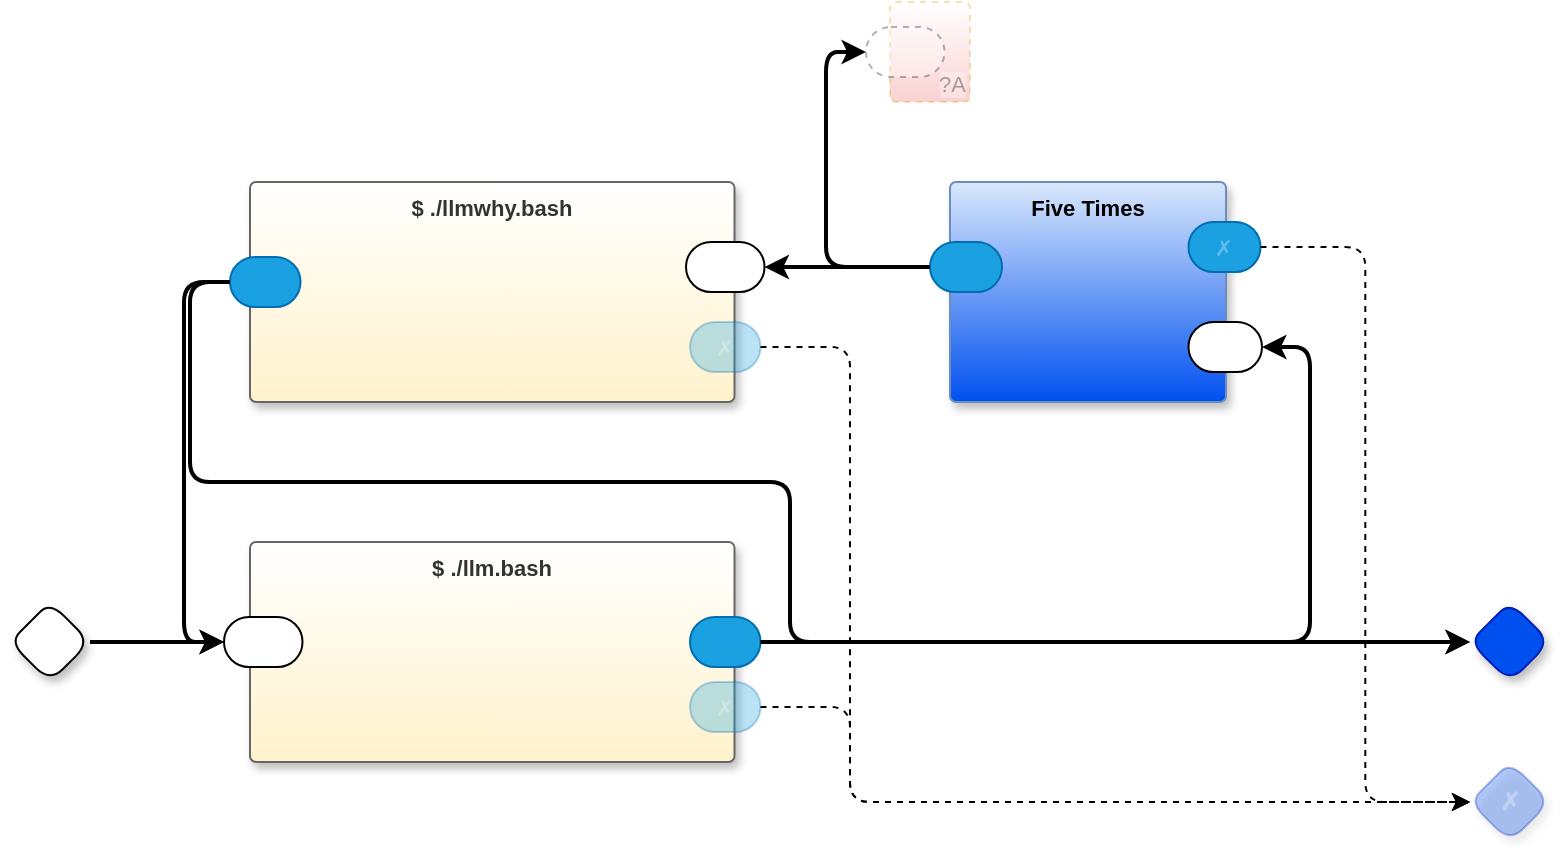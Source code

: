 <mxfile version="26.1.1">
  <diagram name="main" id="m0zTKrYATkNEm8Ja8VeW">
    <mxGraphModel dx="799" dy="1621" grid="1" gridSize="10" guides="1" tooltips="1" connect="1" arrows="1" fold="1" page="1" pageScale="1" pageWidth="850" pageHeight="1100" math="0" shadow="0">
      <root>
        <mxCell id="0" />
        <mxCell id="1" parent="0" />
        <mxCell id="m3rVj-qdc9ypze6SkFHS-17" style="edgeStyle=orthogonalEdgeStyle;rounded=0;orthogonalLoop=1;jettySize=auto;html=1;exitX=1;exitY=0.5;exitDx=0;exitDy=0;exitPerimeter=0;strokeWidth=2;" parent="1" source="m3rVj-qdc9ypze6SkFHS-1" target="m3rVj-qdc9ypze6SkFHS-9" edge="1">
          <mxGeometry relative="1" as="geometry" />
        </mxCell>
        <mxCell id="m3rVj-qdc9ypze6SkFHS-1" value="" style="rhombus;whiteSpace=wrap;html=1;rounded=1;fontStyle=1;glass=0;sketch=0;fontSize=12;points=[[0,0.5,0,0,0],[0.5,0,0,0,0],[0.5,1,0,0,0],[1,0.5,0,0,0]];shadow=1;fontFamily=Helvetica;fontColor=default;" parent="1" vertex="1">
          <mxGeometry x="80" y="140" width="40" height="40" as="geometry" />
        </mxCell>
        <mxCell id="m3rVj-qdc9ypze6SkFHS-2" value="" style="rhombus;whiteSpace=wrap;html=1;rounded=1;fontStyle=1;glass=0;sketch=0;fontSize=12;points=[[0,0.5,0,0,0],[0.5,0,0,0,0],[0.5,1,0,0,0],[1,0.5,0,0,0]];shadow=1;fillColor=#0050ef;fontColor=#ffffff;strokeColor=#001DBC;fontFamily=Helvetica;" parent="1" vertex="1">
          <mxGeometry x="810" y="140" width="40" height="40" as="geometry" />
        </mxCell>
        <mxCell id="m3rVj-qdc9ypze6SkFHS-8" value="$ ./llm.bash" style="rounded=1;whiteSpace=wrap;html=1;sketch=0;container=1;recursiveResize=0;verticalAlign=top;arcSize=6;fontStyle=1;autosize=0;points=[];absoluteArcSize=1;shadow=1;strokeColor=#666666;fillColor=#FFFFFF;fontColor=#333333;connectable=0;gradientColor=#FFF2CC;fontFamily=Helvetica;fontSize=11;" parent="1" vertex="1">
          <mxGeometry x="200" y="110" width="242.25" height="110" as="geometry">
            <mxRectangle x="-98" y="-1230" width="99" height="26" as="alternateBounds" />
          </mxGeometry>
        </mxCell>
        <mxCell id="m3rVj-qdc9ypze6SkFHS-9" value="" style="rounded=1;whiteSpace=wrap;html=1;sketch=0;points=[[0,0.5,0,0,0],[1,0.5,0,0,0]];arcSize=50;fontFamily=Helvetica;fontSize=11;fontColor=default;" parent="m3rVj-qdc9ypze6SkFHS-8" vertex="1">
          <mxGeometry x="-13" y="37.5" width="39.25" height="25" as="geometry" />
        </mxCell>
        <mxCell id="m3rVj-qdc9ypze6SkFHS-10" value="" style="rounded=1;whiteSpace=wrap;html=1;sketch=0;points=[[0,0.5,0,0,0],[1,0.5,0,0,0]];fillColor=#1ba1e2;fontColor=#ffffff;strokeColor=#006EAF;arcSize=50;fontFamily=Helvetica;fontSize=11;" parent="m3rVj-qdc9ypze6SkFHS-8" vertex="1">
          <mxGeometry x="220" y="37.5" width="35.25" height="25" as="geometry" />
        </mxCell>
        <mxCell id="m3rVj-qdc9ypze6SkFHS-19" value="✗" style="rounded=1;whiteSpace=wrap;html=1;sketch=0;points=[[0,0.5,0,0,0],[1,0.5,0,0,0]];fillColor=#1ba1e2;fontColor=#ffffff;strokeColor=#006EAF;arcSize=50;fontFamily=Helvetica;fontSize=11;opacity=30;textOpacity=30;" parent="m3rVj-qdc9ypze6SkFHS-8" vertex="1">
          <mxGeometry x="220" y="70" width="35.25" height="25" as="geometry" />
        </mxCell>
        <mxCell id="m3rVj-qdc9ypze6SkFHS-16" style="edgeStyle=orthogonalEdgeStyle;rounded=0;orthogonalLoop=1;jettySize=auto;html=1;exitX=1;exitY=0.5;exitDx=0;exitDy=0;exitPerimeter=0;entryX=0;entryY=0.5;entryDx=0;entryDy=0;entryPerimeter=0;strokeWidth=2;" parent="1" source="m3rVj-qdc9ypze6SkFHS-10" target="m3rVj-qdc9ypze6SkFHS-2" edge="1">
          <mxGeometry relative="1" as="geometry" />
        </mxCell>
        <mxCell id="m3rVj-qdc9ypze6SkFHS-18" value="✗" style="rhombus;whiteSpace=wrap;html=1;rounded=1;fillColor=#0050ef;fontColor=#ffffff;strokeColor=#001DBC;fontStyle=1;glass=0;sketch=0;fontSize=12;points=[[0,0.5,0,0,0],[0.5,0,0,0,0],[0.5,1,0,0,0],[1,0.5,0,0,0]];shadow=1;opacity=30;textOpacity=30;" parent="1" vertex="1">
          <mxGeometry x="810" y="220" width="40" height="40" as="geometry" />
        </mxCell>
        <mxCell id="m3rVj-qdc9ypze6SkFHS-20" style="edgeStyle=orthogonalEdgeStyle;rounded=1;orthogonalLoop=1;jettySize=auto;html=1;exitX=1;exitY=0.5;exitDx=0;exitDy=0;exitPerimeter=0;entryX=0;entryY=0.5;entryDx=0;entryDy=0;entryPerimeter=0;curved=0;dashed=1;" parent="1" source="m3rVj-qdc9ypze6SkFHS-19" target="m3rVj-qdc9ypze6SkFHS-18" edge="1">
          <mxGeometry relative="1" as="geometry">
            <Array as="points">
              <mxPoint x="500" y="193" />
              <mxPoint x="500" y="240" />
            </Array>
          </mxGeometry>
        </mxCell>
        <mxCell id="gw8mgy441jQ1SfUJSTYL-1" value="Five Times" style="rounded=1;whiteSpace=wrap;html=1;container=1;recursiveResize=0;verticalAlign=top;arcSize=6;fontStyle=1;autosize=0;points=[];absoluteArcSize=1;shadow=1;strokeColor=#6c8ebf;fillColor=#dae8fc;fontFamily=Helvetica;fontSize=11;gradientColor=#0050EF;fontColor=default;" vertex="1" parent="1">
          <mxGeometry x="550" y="-70" width="138" height="110" as="geometry">
            <mxRectangle x="-98" y="-1230" width="99" height="26" as="alternateBounds" />
          </mxGeometry>
        </mxCell>
        <mxCell id="gw8mgy441jQ1SfUJSTYL-3" value="" style="rounded=1;whiteSpace=wrap;html=1;sketch=0;points=[[0,0.5,0,0,0],[1,0.5,0,0,0]];fillColor=#1ba1e2;fontColor=#ffffff;strokeColor=#006EAF;arcSize=50;fontFamily=Helvetica;fontSize=11;" vertex="1" parent="gw8mgy441jQ1SfUJSTYL-1">
          <mxGeometry x="-10" y="30" width="36" height="25" as="geometry" />
        </mxCell>
        <mxCell id="gw8mgy441jQ1SfUJSTYL-2" value="" style="rounded=1;whiteSpace=wrap;html=1;sketch=0;points=[[0,0.5,0,0,0],[1,0.5,0,0,0]];arcSize=50;fontFamily=Helvetica;fontSize=11;fontColor=default;" vertex="1" parent="gw8mgy441jQ1SfUJSTYL-1">
          <mxGeometry x="119.25" y="70" width="36.75" height="25" as="geometry" />
        </mxCell>
        <mxCell id="gw8mgy441jQ1SfUJSTYL-4" value="✗" style="rounded=1;whiteSpace=wrap;html=1;sketch=0;points=[[0,0.5,0,0,0],[1,0.5,0,0,0]];fillColor=#1ba1e2;fontColor=#ffffff;strokeColor=#006EAF;arcSize=50;fontFamily=Helvetica;fontSize=11;textOpacity=30;" vertex="1" parent="gw8mgy441jQ1SfUJSTYL-1">
          <mxGeometry x="119.25" y="20" width="36" height="25" as="geometry" />
        </mxCell>
        <mxCell id="gw8mgy441jQ1SfUJSTYL-6" value="$ ./llmwhy.bash" style="rounded=1;whiteSpace=wrap;html=1;sketch=0;container=1;recursiveResize=0;verticalAlign=top;arcSize=6;fontStyle=1;autosize=0;points=[];absoluteArcSize=1;shadow=1;strokeColor=#666666;fillColor=#FFFFFF;fontColor=#333333;connectable=0;gradientColor=#FFF2CC;fontFamily=Helvetica;fontSize=11;" vertex="1" parent="1">
          <mxGeometry x="200" y="-70" width="242.25" height="110" as="geometry">
            <mxRectangle x="-98" y="-1230" width="99" height="26" as="alternateBounds" />
          </mxGeometry>
        </mxCell>
        <mxCell id="gw8mgy441jQ1SfUJSTYL-8" value="" style="rounded=1;whiteSpace=wrap;html=1;sketch=0;points=[[0,0.5,0,0,0],[1,0.5,0,0,0]];fillColor=#1ba1e2;fontColor=#ffffff;strokeColor=#006EAF;arcSize=50;fontFamily=Helvetica;fontSize=11;" vertex="1" parent="gw8mgy441jQ1SfUJSTYL-6">
          <mxGeometry x="-10" y="37.5" width="35.25" height="25" as="geometry" />
        </mxCell>
        <mxCell id="gw8mgy441jQ1SfUJSTYL-9" value="✗" style="rounded=1;whiteSpace=wrap;html=1;sketch=0;points=[[0,0.5,0,0,0],[1,0.5,0,0,0]];fillColor=#1ba1e2;fontColor=#ffffff;strokeColor=#006EAF;arcSize=50;fontFamily=Helvetica;fontSize=11;opacity=30;textOpacity=30;" vertex="1" parent="gw8mgy441jQ1SfUJSTYL-6">
          <mxGeometry x="220" y="70" width="35.25" height="25" as="geometry" />
        </mxCell>
        <mxCell id="gw8mgy441jQ1SfUJSTYL-7" value="" style="rounded=1;whiteSpace=wrap;html=1;sketch=0;points=[[0,0.5,0,0,0],[1,0.5,0,0,0]];arcSize=50;fontFamily=Helvetica;fontSize=11;fontColor=default;" vertex="1" parent="gw8mgy441jQ1SfUJSTYL-6">
          <mxGeometry x="218" y="30" width="39.25" height="25" as="geometry" />
        </mxCell>
        <mxCell id="gw8mgy441jQ1SfUJSTYL-11" style="edgeStyle=orthogonalEdgeStyle;shape=connector;curved=0;rounded=1;orthogonalLoop=1;jettySize=auto;html=1;exitX=0;exitY=0.5;exitDx=0;exitDy=0;exitPerimeter=0;entryX=1;entryY=0.5;entryDx=0;entryDy=0;entryPerimeter=0;strokeColor=default;strokeWidth=2;align=center;verticalAlign=middle;fontFamily=Helvetica;fontSize=11;fontColor=default;labelBackgroundColor=default;endArrow=classic;" edge="1" parent="1" source="gw8mgy441jQ1SfUJSTYL-3" target="gw8mgy441jQ1SfUJSTYL-7">
          <mxGeometry relative="1" as="geometry" />
        </mxCell>
        <mxCell id="gw8mgy441jQ1SfUJSTYL-13" style="edgeStyle=orthogonalEdgeStyle;shape=connector;curved=0;rounded=1;orthogonalLoop=1;jettySize=auto;html=1;exitX=1;exitY=0.5;exitDx=0;exitDy=0;exitPerimeter=0;entryX=0;entryY=0.5;entryDx=0;entryDy=0;entryPerimeter=0;strokeColor=default;strokeWidth=1;align=center;verticalAlign=middle;fontFamily=Helvetica;fontSize=11;fontColor=default;labelBackgroundColor=default;endArrow=classic;dashed=1;" edge="1" parent="1" source="gw8mgy441jQ1SfUJSTYL-4" target="m3rVj-qdc9ypze6SkFHS-18">
          <mxGeometry relative="1" as="geometry" />
        </mxCell>
        <mxCell id="gw8mgy441jQ1SfUJSTYL-14" style="edgeStyle=orthogonalEdgeStyle;shape=connector;curved=0;rounded=1;orthogonalLoop=1;jettySize=auto;html=1;exitX=1;exitY=0.5;exitDx=0;exitDy=0;exitPerimeter=0;strokeColor=default;strokeWidth=1;align=center;verticalAlign=middle;fontFamily=Helvetica;fontSize=11;fontColor=default;labelBackgroundColor=default;endArrow=classic;entryX=0;entryY=0.5;entryDx=0;entryDy=0;entryPerimeter=0;dashed=1;" edge="1" parent="1" source="gw8mgy441jQ1SfUJSTYL-9" target="m3rVj-qdc9ypze6SkFHS-18">
          <mxGeometry relative="1" as="geometry">
            <mxPoint x="650" y="220" as="targetPoint" />
            <Array as="points">
              <mxPoint x="500" y="13" />
              <mxPoint x="500" y="240" />
            </Array>
          </mxGeometry>
        </mxCell>
        <mxCell id="gw8mgy441jQ1SfUJSTYL-15" style="edgeStyle=orthogonalEdgeStyle;shape=connector;curved=0;rounded=1;orthogonalLoop=1;jettySize=auto;html=1;exitX=1;exitY=0.5;exitDx=0;exitDy=0;exitPerimeter=0;entryX=1;entryY=0.5;entryDx=0;entryDy=0;entryPerimeter=0;strokeColor=default;strokeWidth=2;align=center;verticalAlign=middle;fontFamily=Helvetica;fontSize=11;fontColor=default;labelBackgroundColor=default;endArrow=classic;" edge="1" parent="1" source="m3rVj-qdc9ypze6SkFHS-10" target="gw8mgy441jQ1SfUJSTYL-2">
          <mxGeometry relative="1" as="geometry">
            <Array as="points">
              <mxPoint x="730" y="160" />
              <mxPoint x="730" y="13" />
            </Array>
          </mxGeometry>
        </mxCell>
        <mxCell id="gw8mgy441jQ1SfUJSTYL-17" style="edgeStyle=orthogonalEdgeStyle;shape=connector;curved=0;rounded=1;orthogonalLoop=1;jettySize=auto;html=1;exitX=0;exitY=0.5;exitDx=0;exitDy=0;exitPerimeter=0;entryX=0;entryY=0.5;entryDx=0;entryDy=0;entryPerimeter=0;strokeColor=default;strokeWidth=2;align=center;verticalAlign=middle;fontFamily=Helvetica;fontSize=11;fontColor=default;labelBackgroundColor=default;endArrow=classic;" edge="1" parent="1" source="gw8mgy441jQ1SfUJSTYL-8" target="m3rVj-qdc9ypze6SkFHS-9">
          <mxGeometry relative="1" as="geometry" />
        </mxCell>
        <mxCell id="gw8mgy441jQ1SfUJSTYL-18" value="?A" style="rounded=1;whiteSpace=wrap;html=1;sketch=0;container=1;recursiveResize=0;verticalAlign=bottom;arcSize=6;fontStyle=0;autosize=0;points=[];absoluteArcSize=1;shadow=0;strokeColor=#d79b00;fillColor=#FFFFFF;fontFamily=Helvetica;fontSize=11;dashed=1;opacity=30;align=right;textOpacity=30;gradientColor=#EA6B66;fontColor=default;labelBackgroundColor=default;" vertex="1" parent="1">
          <mxGeometry x="520" y="-160" width="40" height="50" as="geometry">
            <mxRectangle x="-98" y="-1230" width="99" height="26" as="alternateBounds" />
          </mxGeometry>
        </mxCell>
        <mxCell id="gw8mgy441jQ1SfUJSTYL-19" value="" style="rounded=1;whiteSpace=wrap;html=1;sketch=0;points=[[0,0.5,0,0,0],[1,0.5,0,0,0]];arcSize=50;fontFamily=Helvetica;fontSize=11;fontColor=default;dashed=1;textOpacity=50;opacity=30;fontStyle=0;labelBackgroundColor=default;" vertex="1" parent="gw8mgy441jQ1SfUJSTYL-18">
          <mxGeometry x="-12" y="12.5" width="39.25" height="25" as="geometry" />
        </mxCell>
        <mxCell id="gw8mgy441jQ1SfUJSTYL-20" style="edgeStyle=orthogonalEdgeStyle;shape=connector;curved=0;rounded=1;orthogonalLoop=1;jettySize=auto;html=1;exitX=0;exitY=0.5;exitDx=0;exitDy=0;exitPerimeter=0;entryX=0;entryY=0.5;entryDx=0;entryDy=0;entryPerimeter=0;strokeColor=default;strokeWidth=2;align=center;verticalAlign=middle;fontFamily=Helvetica;fontSize=11;fontColor=default;labelBackgroundColor=default;endArrow=classic;" edge="1" parent="1" source="gw8mgy441jQ1SfUJSTYL-3" target="gw8mgy441jQ1SfUJSTYL-19">
          <mxGeometry relative="1" as="geometry" />
        </mxCell>
        <mxCell id="gw8mgy441jQ1SfUJSTYL-22" style="edgeStyle=orthogonalEdgeStyle;shape=connector;curved=0;rounded=1;orthogonalLoop=1;jettySize=auto;html=1;exitX=0;exitY=0.5;exitDx=0;exitDy=0;exitPerimeter=0;entryX=0;entryY=0.5;entryDx=0;entryDy=0;entryPerimeter=0;strokeColor=default;strokeWidth=2;align=center;verticalAlign=middle;fontFamily=Helvetica;fontSize=11;fontColor=default;labelBackgroundColor=default;endArrow=classic;" edge="1" parent="1" source="gw8mgy441jQ1SfUJSTYL-8" target="m3rVj-qdc9ypze6SkFHS-2">
          <mxGeometry relative="1" as="geometry">
            <Array as="points">
              <mxPoint x="170" y="-20" />
              <mxPoint x="170" y="80" />
              <mxPoint x="470" y="80" />
              <mxPoint x="470" y="160" />
            </Array>
          </mxGeometry>
        </mxCell>
      </root>
    </mxGraphModel>
  </diagram>
</mxfile>
